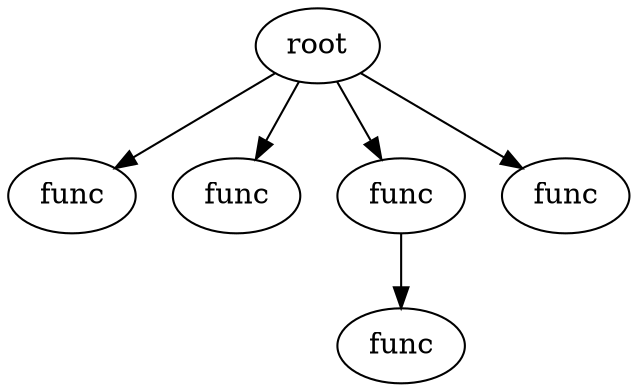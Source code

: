 digraph G {
0 [label=root];
1 [label=func];
2 [label=func];
3 [label=func];
4 [label=func];
5 [label=func];
0->1  [label=""];
0->2  [label=""];
0->3  [label=""];
3->4  [label=""];
0->5  [label=""];
}
